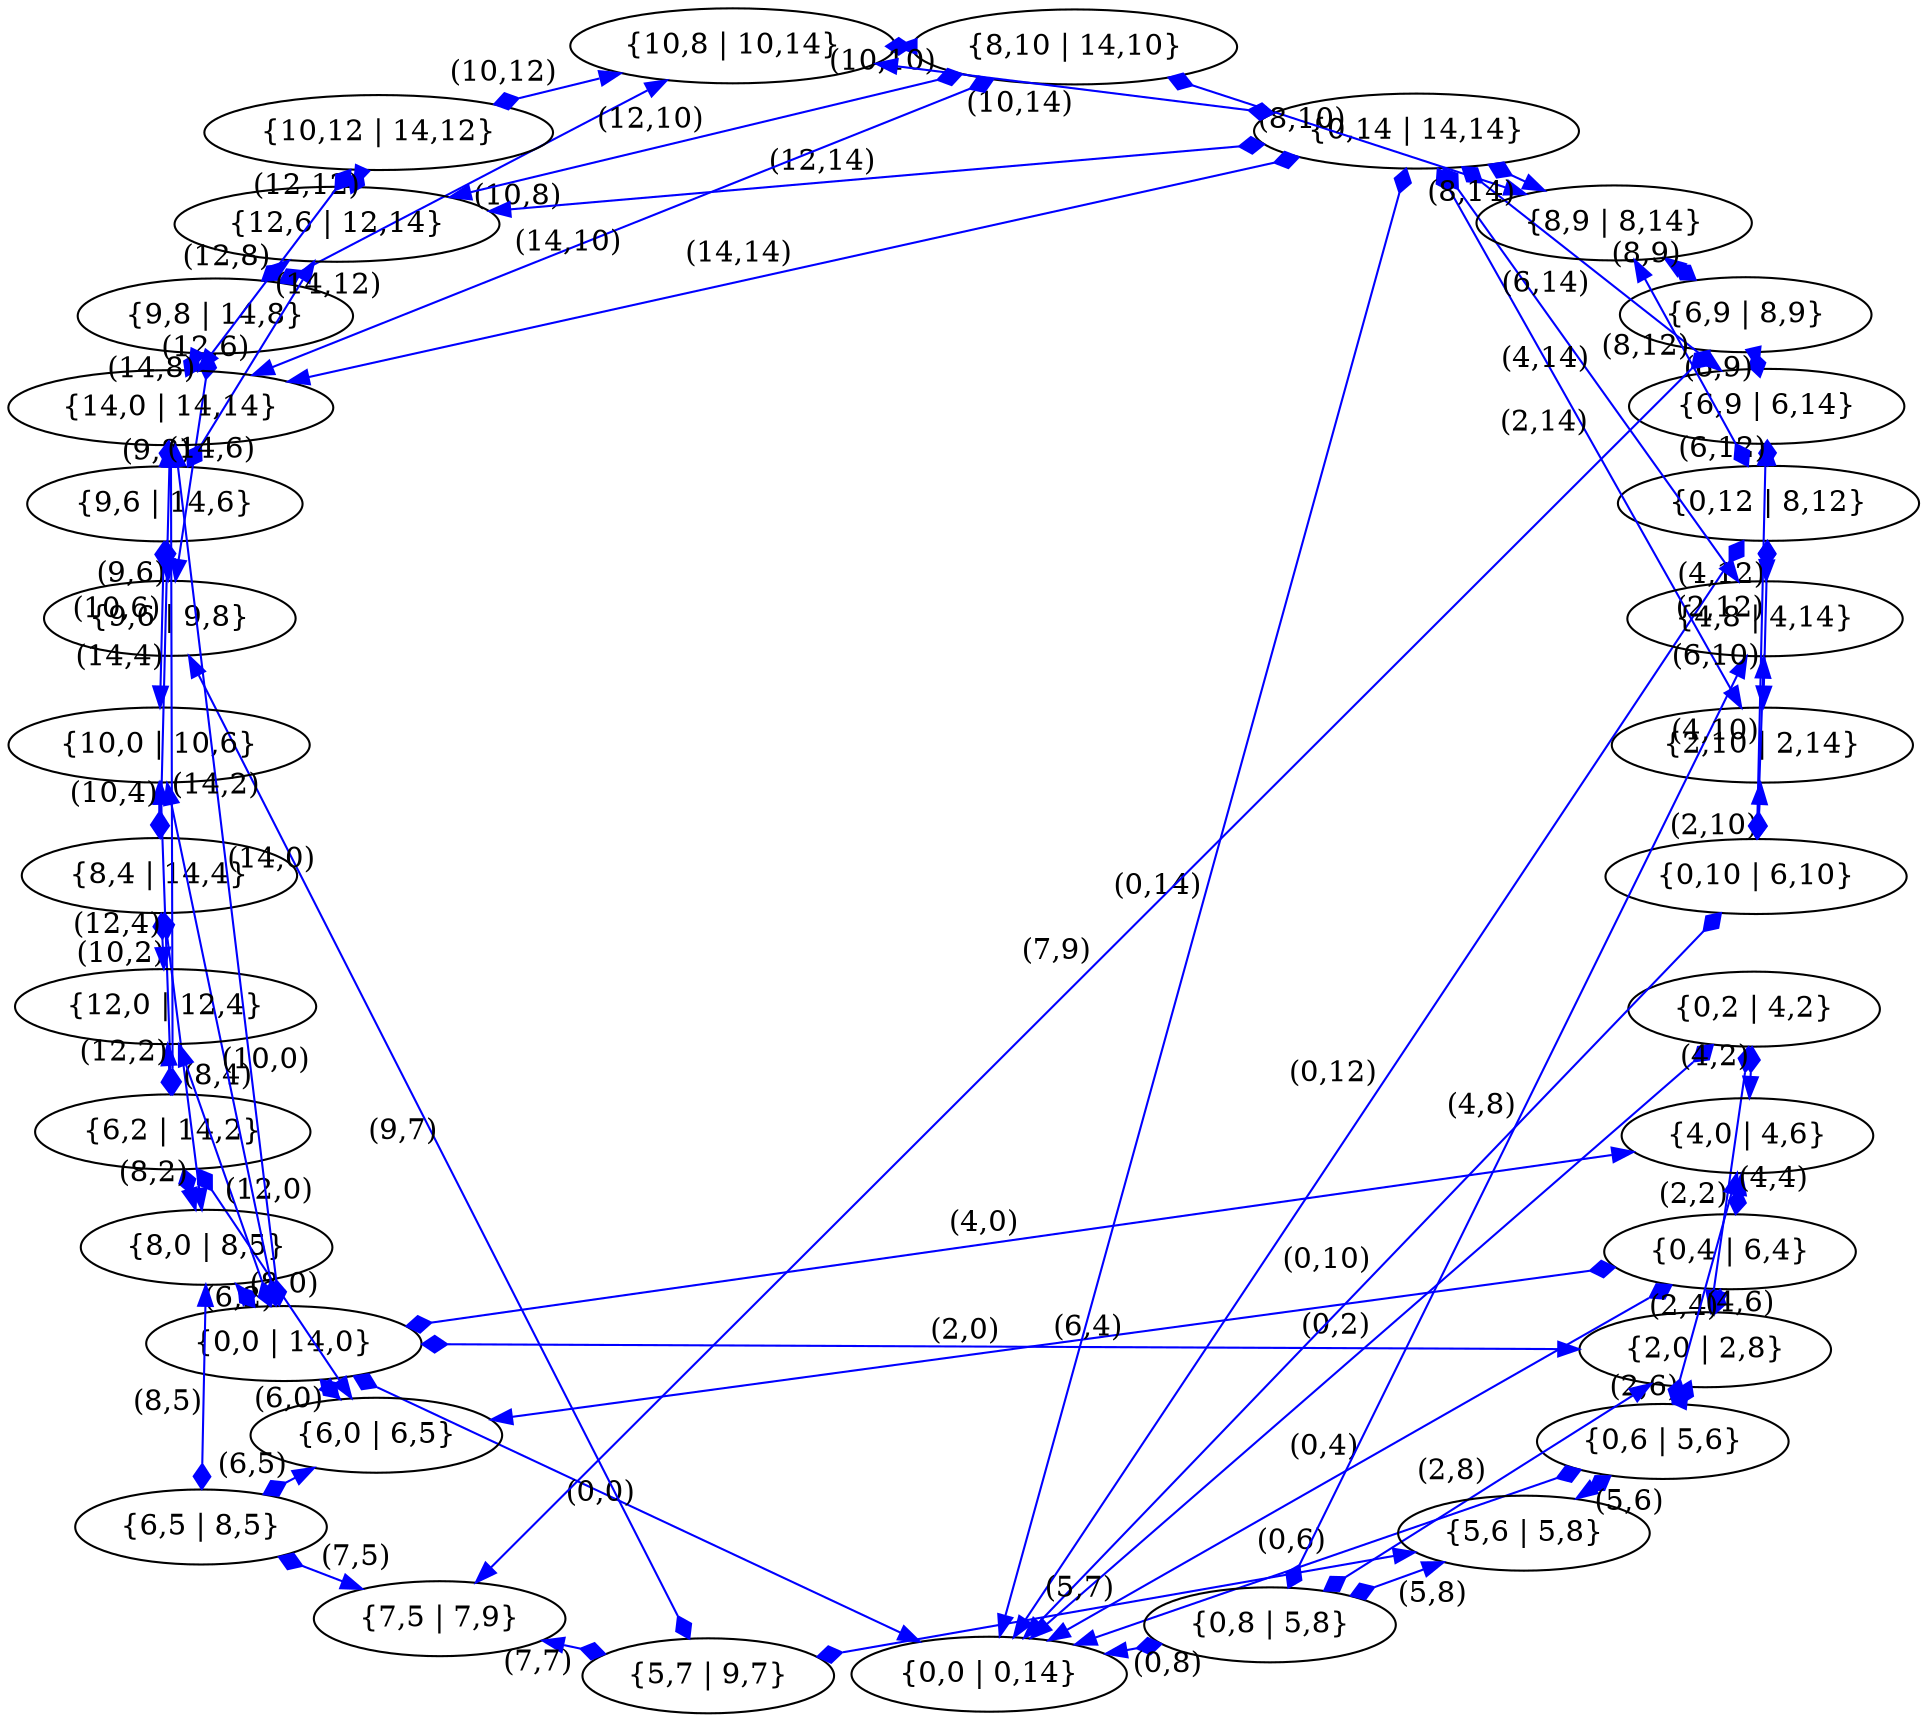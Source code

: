 digraph G {
    node [shape=ellipse];
    layout=circo;
    overlap=false;
    sep=1;
    splines=true;
    slot0 [label="{0,0 | 0,14}"];
    slot1 [label="{2,0 | 2,8}"];
    slot2 [label="{2,10 | 2,14}"];
    slot3 [label="{4,0 | 4,6}"];
    slot4 [label="{4,8 | 4,14}"];
    slot5 [label="{5,6 | 5,8}"];
    slot6 [label="{6,0 | 6,5}"];
    slot7 [label="{6,9 | 6,14}"];
    slot8 [label="{7,5 | 7,9}"];
    slot9 [label="{8,0 | 8,5}"];
    slot10 [label="{8,9 | 8,14}"];
    slot11 [label="{9,6 | 9,8}"];
    slot12 [label="{10,0 | 10,6}"];
    slot13 [label="{10,8 | 10,14}"];
    slot14 [label="{12,0 | 12,4}"];
    slot15 [label="{12,6 | 12,14}"];
    slot16 [label="{14,0 | 14,14}"];
    slot17 [label="{0,0 | 14,0}"];
    slot18 [label="{0,2 | 4,2}"];
    slot19 [label="{6,2 | 14,2}"];
    slot20 [label="{0,4 | 6,4}"];
    slot21 [label="{8,4 | 14,4}"];
    slot22 [label="{6,5 | 8,5}"];
    slot23 [label="{0,6 | 5,6}"];
    slot24 [label="{9,6 | 14,6}"];
    slot25 [label="{5,7 | 9,7}"];
    slot26 [label="{0,8 | 5,8}"];
    slot27 [label="{9,8 | 14,8}"];
    slot28 [label="{6,9 | 8,9}"];
    slot29 [label="{0,10 | 6,10}"];
    slot30 [label="{8,10 | 14,10}"];
    slot31 [label="{0,12 | 8,12}"];
    slot32 [label="{10,12 | 14,12}"];
    slot33 [label="{0,14 | 14,14}"];
    slot0 -> slot17 [label="(0,0)", color="blue", style="solid", arrowhead="diamond", dir="both", minlen=3];
    slot0 -> slot18 [label="(0,2)", color="blue", style="solid", arrowhead="diamond", dir="both", minlen=3];
    slot0 -> slot20 [label="(0,4)", color="blue", style="solid", arrowhead="diamond", dir="both", minlen=3];
    slot0 -> slot23 [label="(0,6)", color="blue", style="solid", arrowhead="diamond", dir="both", minlen=3];
    slot0 -> slot26 [label="(0,8)", color="blue", style="solid", arrowhead="diamond", dir="both", minlen=3];
    slot0 -> slot29 [label="(0,10)", color="blue", style="solid", arrowhead="diamond", dir="both", minlen=3];
    slot0 -> slot31 [label="(0,12)", color="blue", style="solid", arrowhead="diamond", dir="both", minlen=3];
    slot0 -> slot33 [label="(0,14)", color="blue", style="solid", arrowhead="diamond", dir="both", minlen=3];
    slot1 -> slot17 [label="(2,0)", color="blue", style="solid", arrowhead="diamond", dir="both", minlen=3];
    slot1 -> slot18 [label="(2,2)", color="blue", style="solid", arrowhead="diamond", dir="both", minlen=3];
    slot1 -> slot20 [label="(2,4)", color="blue", style="solid", arrowhead="diamond", dir="both", minlen=3];
    slot1 -> slot23 [label="(2,6)", color="blue", style="solid", arrowhead="diamond", dir="both", minlen=3];
    slot1 -> slot26 [label="(2,8)", color="blue", style="solid", arrowhead="diamond", dir="both", minlen=3];
    slot2 -> slot29 [label="(2,10)", color="blue", style="solid", arrowhead="diamond", dir="both", minlen=3];
    slot2 -> slot31 [label="(2,12)", color="blue", style="solid", arrowhead="diamond", dir="both", minlen=3];
    slot2 -> slot33 [label="(2,14)", color="blue", style="solid", arrowhead="diamond", dir="both", minlen=3];
    slot3 -> slot17 [label="(4,0)", color="blue", style="solid", arrowhead="diamond", dir="both", minlen=3];
    slot3 -> slot18 [label="(4,2)", color="blue", style="solid", arrowhead="diamond", dir="both", minlen=3];
    slot3 -> slot20 [label="(4,4)", color="blue", style="solid", arrowhead="diamond", dir="both", minlen=3];
    slot3 -> slot23 [label="(4,6)", color="blue", style="solid", arrowhead="diamond", dir="both", minlen=3];
    slot4 -> slot26 [label="(4,8)", color="blue", style="solid", arrowhead="diamond", dir="both", minlen=3];
    slot4 -> slot29 [label="(4,10)", color="blue", style="solid", arrowhead="diamond", dir="both", minlen=3];
    slot4 -> slot31 [label="(4,12)", color="blue", style="solid", arrowhead="diamond", dir="both", minlen=3];
    slot4 -> slot33 [label="(4,14)", color="blue", style="solid", arrowhead="diamond", dir="both", minlen=3];
    slot5 -> slot23 [label="(5,6)", color="blue", style="solid", arrowhead="diamond", dir="both", minlen=3];
    slot5 -> slot25 [label="(5,7)", color="blue", style="solid", arrowhead="diamond", dir="both", minlen=3];
    slot5 -> slot26 [label="(5,8)", color="blue", style="solid", arrowhead="diamond", dir="both", minlen=3];
    slot6 -> slot17 [label="(6,0)", color="blue", style="solid", arrowhead="diamond", dir="both", minlen=3];
    slot6 -> slot19 [label="(6,2)", color="blue", style="solid", arrowhead="diamond", dir="both", minlen=3];
    slot6 -> slot20 [label="(6,4)", color="blue", style="solid", arrowhead="diamond", dir="both", minlen=3];
    slot6 -> slot22 [label="(6,5)", color="blue", style="solid", arrowhead="diamond", dir="both", minlen=3];
    slot7 -> slot28 [label="(6,9)", color="blue", style="solid", arrowhead="diamond", dir="both", minlen=3];
    slot7 -> slot29 [label="(6,10)", color="blue", style="solid", arrowhead="diamond", dir="both", minlen=3];
    slot7 -> slot31 [label="(6,12)", color="blue", style="solid", arrowhead="diamond", dir="both", minlen=3];
    slot7 -> slot33 [label="(6,14)", color="blue", style="solid", arrowhead="diamond", dir="both", minlen=3];
    slot8 -> slot22 [label="(7,5)", color="blue", style="solid", arrowhead="diamond", dir="both", minlen=3];
    slot8 -> slot25 [label="(7,7)", color="blue", style="solid", arrowhead="diamond", dir="both", minlen=3];
    slot8 -> slot28 [label="(7,9)", color="blue", style="solid", arrowhead="diamond", dir="both", minlen=3];
    slot9 -> slot17 [label="(8,0)", color="blue", style="solid", arrowhead="diamond", dir="both", minlen=3];
    slot9 -> slot19 [label="(8,2)", color="blue", style="solid", arrowhead="diamond", dir="both", minlen=3];
    slot9 -> slot21 [label="(8,4)", color="blue", style="solid", arrowhead="diamond", dir="both", minlen=3];
    slot9 -> slot22 [label="(8,5)", color="blue", style="solid", arrowhead="diamond", dir="both", minlen=3];
    slot10 -> slot28 [label="(8,9)", color="blue", style="solid", arrowhead="diamond", dir="both", minlen=3];
    slot10 -> slot30 [label="(8,10)", color="blue", style="solid", arrowhead="diamond", dir="both", minlen=3];
    slot10 -> slot31 [label="(8,12)", color="blue", style="solid", arrowhead="diamond", dir="both", minlen=3];
    slot10 -> slot33 [label="(8,14)", color="blue", style="solid", arrowhead="diamond", dir="both", minlen=3];
    slot11 -> slot24 [label="(9,6)", color="blue", style="solid", arrowhead="diamond", dir="both", minlen=3];
    slot11 -> slot25 [label="(9,7)", color="blue", style="solid", arrowhead="diamond", dir="both", minlen=3];
    slot11 -> slot27 [label="(9,8)", color="blue", style="solid", arrowhead="diamond", dir="both", minlen=3];
    slot12 -> slot17 [label="(10,0)", color="blue", style="solid", arrowhead="diamond", dir="both", minlen=3];
    slot12 -> slot19 [label="(10,2)", color="blue", style="solid", arrowhead="diamond", dir="both", minlen=3];
    slot12 -> slot21 [label="(10,4)", color="blue", style="solid", arrowhead="diamond", dir="both", minlen=3];
    slot12 -> slot24 [label="(10,6)", color="blue", style="solid", arrowhead="diamond", dir="both", minlen=3];
    slot13 -> slot27 [label="(10,8)", color="blue", style="solid", arrowhead="diamond", dir="both", minlen=3];
    slot13 -> slot30 [label="(10,10)", color="blue", style="solid", arrowhead="diamond", dir="both", minlen=3];
    slot13 -> slot32 [label="(10,12)", color="blue", style="solid", arrowhead="diamond", dir="both", minlen=3];
    slot13 -> slot33 [label="(10,14)", color="blue", style="solid", arrowhead="diamond", dir="both", minlen=3];
    slot14 -> slot17 [label="(12,0)", color="blue", style="solid", arrowhead="diamond", dir="both", minlen=3];
    slot14 -> slot19 [label="(12,2)", color="blue", style="solid", arrowhead="diamond", dir="both", minlen=3];
    slot14 -> slot21 [label="(12,4)", color="blue", style="solid", arrowhead="diamond", dir="both", minlen=3];
    slot15 -> slot24 [label="(12,6)", color="blue", style="solid", arrowhead="diamond", dir="both", minlen=3];
    slot15 -> slot27 [label="(12,8)", color="blue", style="solid", arrowhead="diamond", dir="both", minlen=3];
    slot15 -> slot30 [label="(12,10)", color="blue", style="solid", arrowhead="diamond", dir="both", minlen=3];
    slot15 -> slot32 [label="(12,12)", color="blue", style="solid", arrowhead="diamond", dir="both", minlen=3];
    slot15 -> slot33 [label="(12,14)", color="blue", style="solid", arrowhead="diamond", dir="both", minlen=3];
    slot16 -> slot17 [label="(14,0)", color="blue", style="solid", arrowhead="diamond", dir="both", minlen=3];
    slot16 -> slot19 [label="(14,2)", color="blue", style="solid", arrowhead="diamond", dir="both", minlen=3];
    slot16 -> slot21 [label="(14,4)", color="blue", style="solid", arrowhead="diamond", dir="both", minlen=3];
    slot16 -> slot24 [label="(14,6)", color="blue", style="solid", arrowhead="diamond", dir="both", minlen=3];
    slot16 -> slot27 [label="(14,8)", color="blue", style="solid", arrowhead="diamond", dir="both", minlen=3];
    slot16 -> slot30 [label="(14,10)", color="blue", style="solid", arrowhead="diamond", dir="both", minlen=3];
    slot16 -> slot32 [label="(14,12)", color="blue", style="solid", arrowhead="diamond", dir="both", minlen=3];
    slot16 -> slot33 [label="(14,14)", color="blue", style="solid", arrowhead="diamond", dir="both", minlen=3];
}
